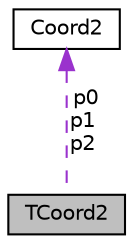 digraph "TCoord2"
{
  edge [fontname="Helvetica",fontsize="10",labelfontname="Helvetica",labelfontsize="10"];
  node [fontname="Helvetica",fontsize="10",shape=record];
  Node1 [label="TCoord2",height=0.2,width=0.4,color="black", fillcolor="grey75", style="filled", fontcolor="black"];
  Node2 -> Node1 [dir="back",color="darkorchid3",fontsize="10",style="dashed",label=" p0\np1\np2" ];
  Node2 [label="Coord2",height=0.2,width=0.4,color="black", fillcolor="white", style="filled",URL="$structCoord2.html"];
}
